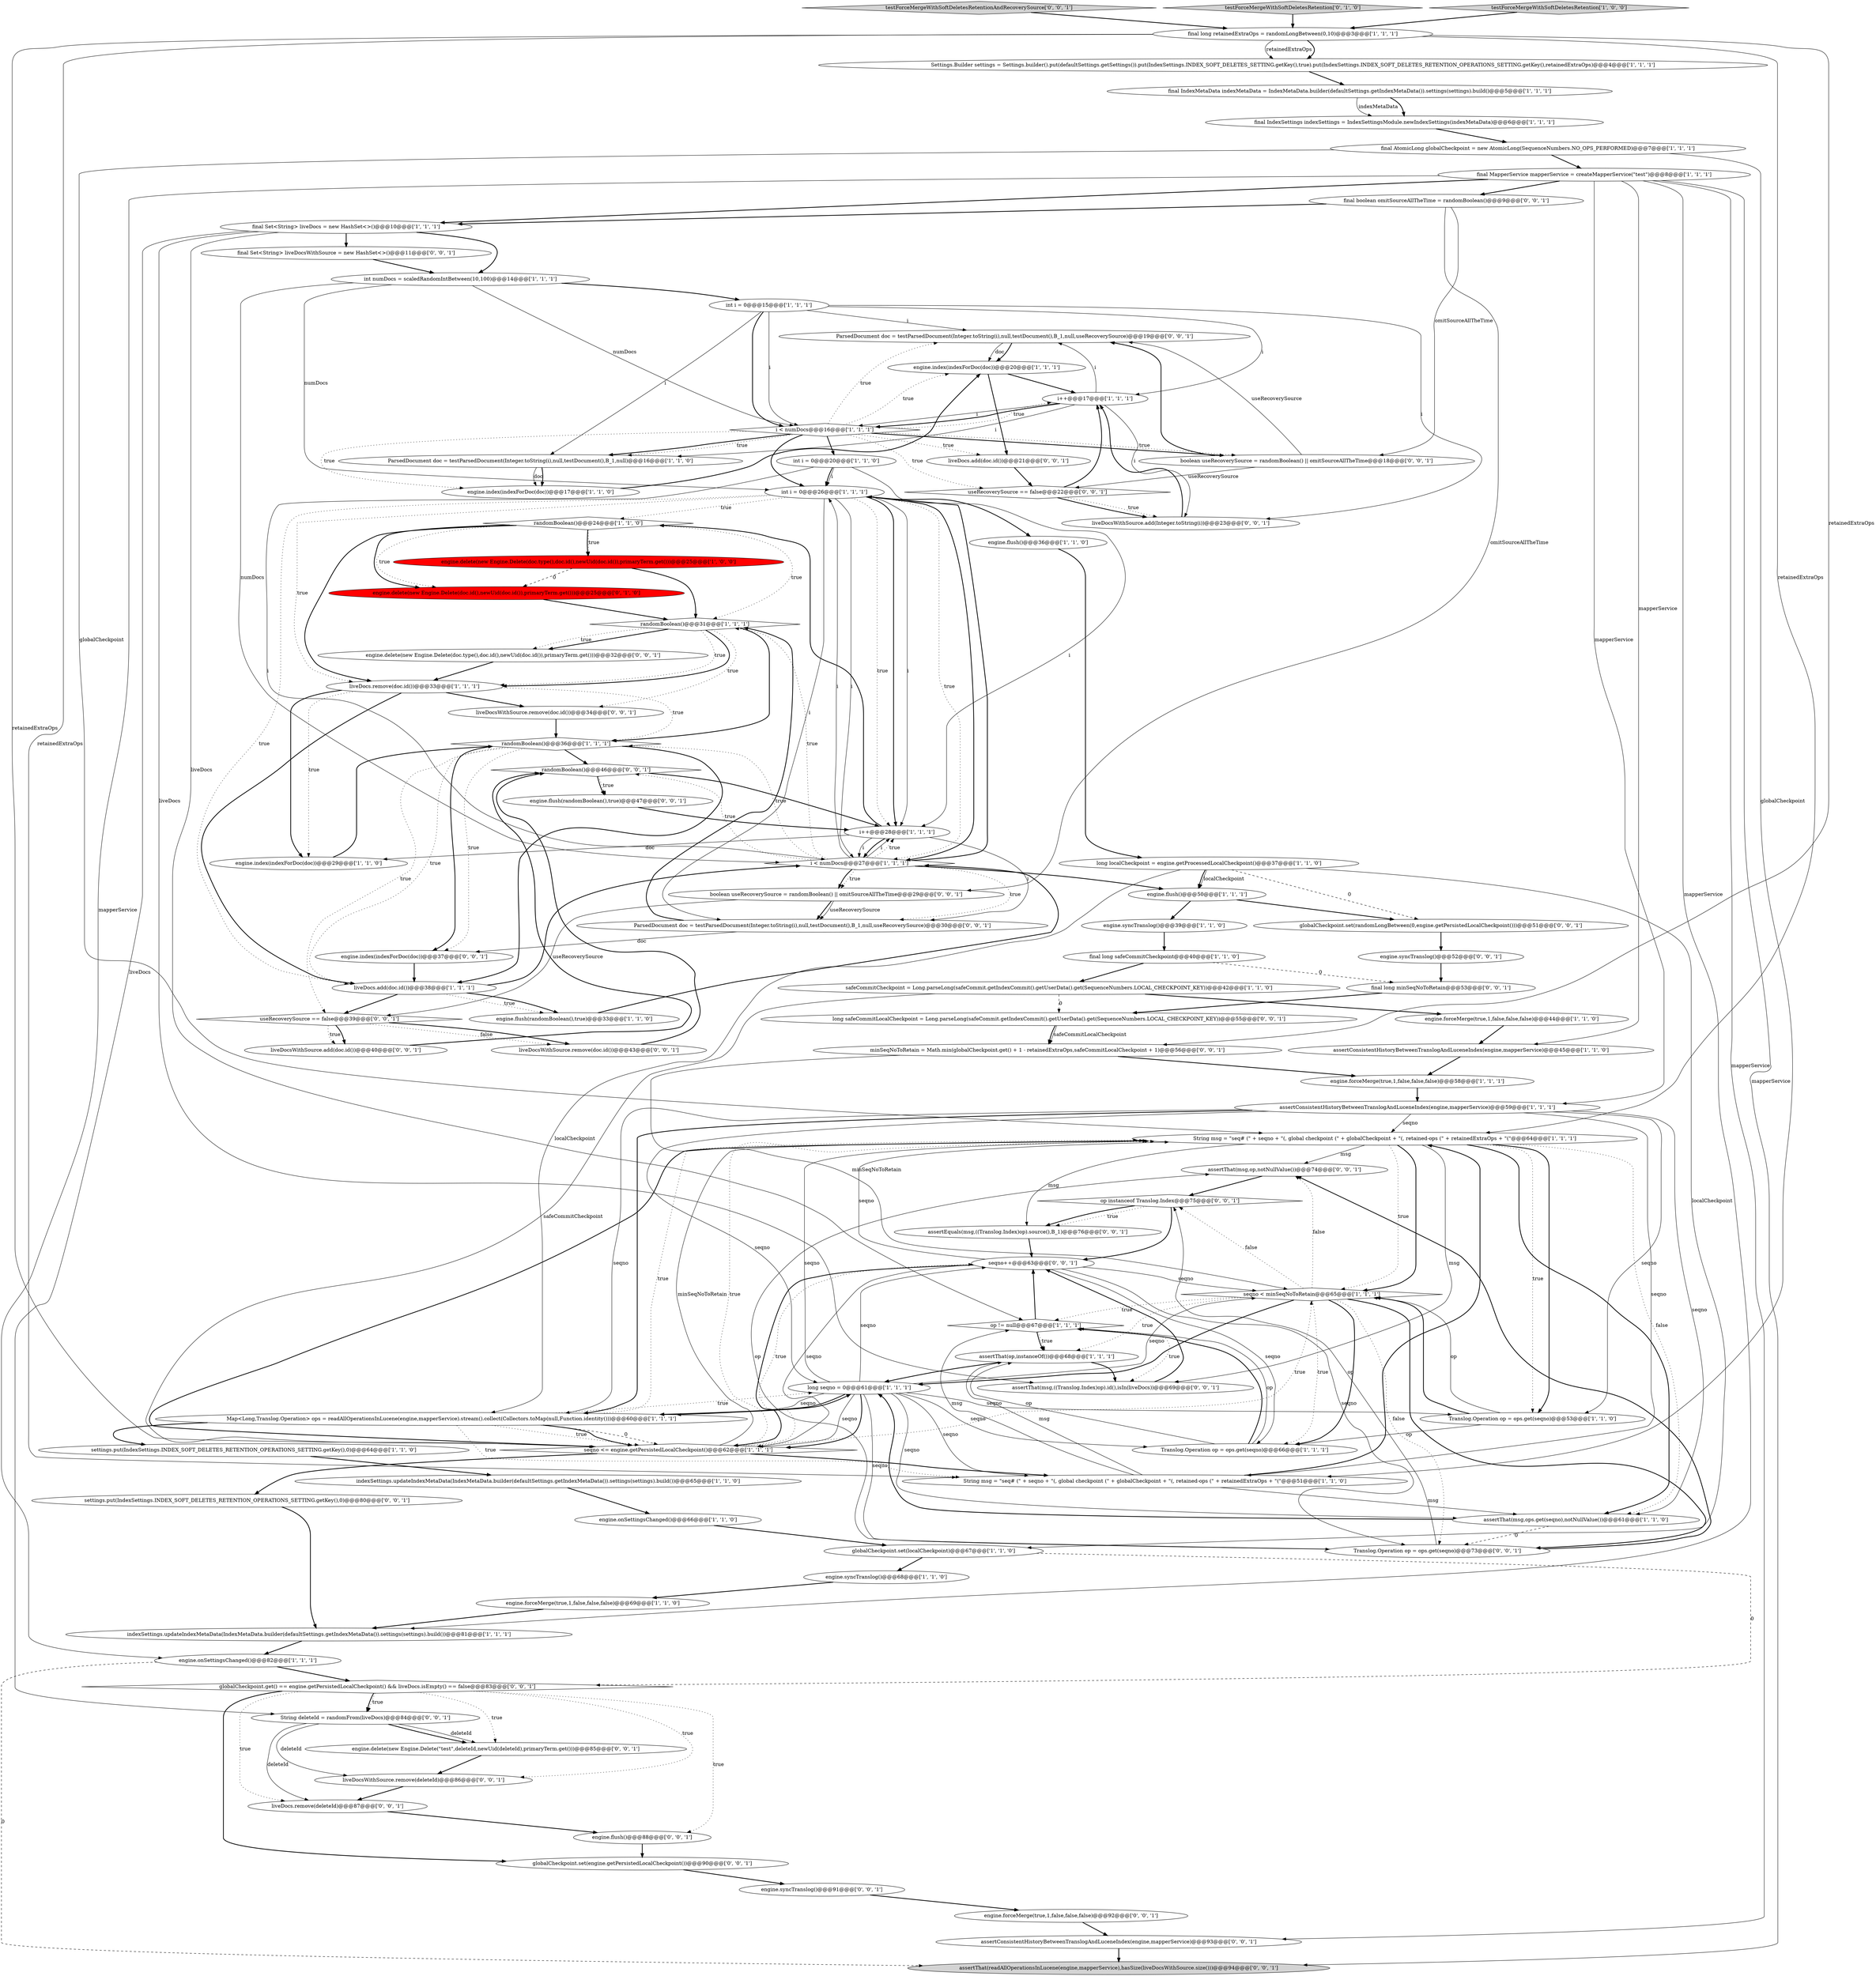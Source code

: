 digraph {
36 [style = filled, label = "int i = 0@@@15@@@['1', '1', '1']", fillcolor = white, shape = ellipse image = "AAA0AAABBB1BBB"];
38 [style = filled, label = "engine.syncTranslog()@@@68@@@['1', '1', '0']", fillcolor = white, shape = ellipse image = "AAA0AAABBB1BBB"];
96 [style = filled, label = "op instanceof Translog.Index@@@75@@@['0', '0', '1']", fillcolor = white, shape = diamond image = "AAA0AAABBB3BBB"];
0 [style = filled, label = "indexSettings.updateIndexMetaData(IndexMetaData.builder(defaultSettings.getIndexMetaData()).settings(settings).build())@@@65@@@['1', '1', '0']", fillcolor = white, shape = ellipse image = "AAA0AAABBB1BBB"];
42 [style = filled, label = "indexSettings.updateIndexMetaData(IndexMetaData.builder(defaultSettings.getIndexMetaData()).settings(settings).build())@@@81@@@['1', '1', '1']", fillcolor = white, shape = ellipse image = "AAA0AAABBB1BBB"];
25 [style = filled, label = "String msg = \"seq# (\" + seqno + \"(, global checkpoint (\" + globalCheckpoint + \"(, retained-ops (\" + retainedExtraOps + \"(\"@@@64@@@['1', '1', '1']", fillcolor = white, shape = ellipse image = "AAA0AAABBB1BBB"];
59 [style = filled, label = "settings.put(IndexSettings.INDEX_SOFT_DELETES_RETENTION_OPERATIONS_SETTING.getKey(),0)@@@80@@@['0', '0', '1']", fillcolor = white, shape = ellipse image = "AAA0AAABBB3BBB"];
58 [style = filled, label = "globalCheckpoint.get() == engine.getPersistedLocalCheckpoint() && liveDocs.isEmpty() == false@@@83@@@['0', '0', '1']", fillcolor = white, shape = diamond image = "AAA0AAABBB3BBB"];
84 [style = filled, label = "ParsedDocument doc = testParsedDocument(Integer.toString(i),null,testDocument(),B_1,null,useRecoverySource)@@@19@@@['0', '0', '1']", fillcolor = white, shape = ellipse image = "AAA0AAABBB3BBB"];
30 [style = filled, label = "engine.flush(randomBoolean(),true)@@@33@@@['1', '1', '0']", fillcolor = white, shape = ellipse image = "AAA0AAABBB1BBB"];
95 [style = filled, label = "testForceMergeWithSoftDeletesRetentionAndRecoverySource['0', '0', '1']", fillcolor = lightgray, shape = diamond image = "AAA0AAABBB3BBB"];
97 [style = filled, label = "engine.forceMerge(true,1,false,false,false)@@@92@@@['0', '0', '1']", fillcolor = white, shape = ellipse image = "AAA0AAABBB3BBB"];
31 [style = filled, label = "engine.onSettingsChanged()@@@66@@@['1', '1', '0']", fillcolor = white, shape = ellipse image = "AAA0AAABBB1BBB"];
3 [style = filled, label = "long seqno = 0@@@61@@@['1', '1', '1']", fillcolor = white, shape = ellipse image = "AAA0AAABBB1BBB"];
73 [style = filled, label = "liveDocsWithSource.remove(doc.id())@@@34@@@['0', '0', '1']", fillcolor = white, shape = ellipse image = "AAA0AAABBB3BBB"];
7 [style = filled, label = "long localCheckpoint = engine.getProcessedLocalCheckpoint()@@@37@@@['1', '1', '0']", fillcolor = white, shape = ellipse image = "AAA0AAABBB1BBB"];
41 [style = filled, label = "Translog.Operation op = ops.get(seqno)@@@66@@@['1', '1', '1']", fillcolor = white, shape = ellipse image = "AAA0AAABBB1BBB"];
52 [style = filled, label = "randomBoolean()@@@24@@@['1', '1', '0']", fillcolor = white, shape = diamond image = "AAA0AAABBB1BBB"];
55 [style = filled, label = "engine.flush()@@@50@@@['1', '1', '1']", fillcolor = white, shape = ellipse image = "AAA0AAABBB1BBB"];
57 [style = filled, label = "testForceMergeWithSoftDeletesRetention['0', '1', '0']", fillcolor = lightgray, shape = diamond image = "AAA0AAABBB2BBB"];
81 [style = filled, label = "globalCheckpoint.set(randomLongBetween(0,engine.getPersistedLocalCheckpoint()))@@@51@@@['0', '0', '1']", fillcolor = white, shape = ellipse image = "AAA0AAABBB3BBB"];
37 [style = filled, label = "final long safeCommitCheckpoint@@@40@@@['1', '1', '0']", fillcolor = white, shape = ellipse image = "AAA0AAABBB1BBB"];
34 [style = filled, label = "engine.syncTranslog()@@@39@@@['1', '1', '0']", fillcolor = white, shape = ellipse image = "AAA0AAABBB1BBB"];
60 [style = filled, label = "ParsedDocument doc = testParsedDocument(Integer.toString(i),null,testDocument(),B_1,null,useRecoverySource)@@@30@@@['0', '0', '1']", fillcolor = white, shape = ellipse image = "AAA0AAABBB3BBB"];
85 [style = filled, label = "randomBoolean()@@@46@@@['0', '0', '1']", fillcolor = white, shape = diamond image = "AAA0AAABBB3BBB"];
88 [style = filled, label = "engine.flush()@@@88@@@['0', '0', '1']", fillcolor = white, shape = ellipse image = "AAA0AAABBB3BBB"];
72 [style = filled, label = "assertThat(msg,op,notNullValue())@@@74@@@['0', '0', '1']", fillcolor = white, shape = ellipse image = "AAA0AAABBB3BBB"];
92 [style = filled, label = "liveDocsWithSource.remove(deleteId)@@@86@@@['0', '0', '1']", fillcolor = white, shape = ellipse image = "AAA0AAABBB3BBB"];
74 [style = filled, label = "engine.syncTranslog()@@@91@@@['0', '0', '1']", fillcolor = white, shape = ellipse image = "AAA0AAABBB3BBB"];
32 [style = filled, label = "engine.forceMerge(true,1,false,false,false)@@@69@@@['1', '1', '0']", fillcolor = white, shape = ellipse image = "AAA0AAABBB1BBB"];
6 [style = filled, label = "engine.index(indexForDoc(doc))@@@20@@@['1', '1', '1']", fillcolor = white, shape = ellipse image = "AAA0AAABBB1BBB"];
27 [style = filled, label = "assertThat(msg,ops.get(seqno),notNullValue())@@@61@@@['1', '1', '0']", fillcolor = white, shape = ellipse image = "AAA0AAABBB1BBB"];
5 [style = filled, label = "i++@@@17@@@['1', '1', '1']", fillcolor = white, shape = ellipse image = "AAA0AAABBB1BBB"];
61 [style = filled, label = "liveDocsWithSource.remove(doc.id())@@@43@@@['0', '0', '1']", fillcolor = white, shape = ellipse image = "AAA0AAABBB3BBB"];
2 [style = filled, label = "seqno <= engine.getPersistedLocalCheckpoint()@@@62@@@['1', '1', '1']", fillcolor = white, shape = diamond image = "AAA0AAABBB1BBB"];
75 [style = filled, label = "assertEquals(msg,((Translog.Index)op).source(),B_1)@@@76@@@['0', '0', '1']", fillcolor = white, shape = ellipse image = "AAA0AAABBB3BBB"];
26 [style = filled, label = "globalCheckpoint.set(localCheckpoint)@@@67@@@['1', '1', '0']", fillcolor = white, shape = ellipse image = "AAA0AAABBB1BBB"];
94 [style = filled, label = "seqno++@@@63@@@['0', '0', '1']", fillcolor = white, shape = ellipse image = "AAA0AAABBB3BBB"];
28 [style = filled, label = "safeCommitCheckpoint = Long.parseLong(safeCommit.getIndexCommit().getUserData().get(SequenceNumbers.LOCAL_CHECKPOINT_KEY))@@@42@@@['1', '1', '0']", fillcolor = white, shape = ellipse image = "AAA0AAABBB1BBB"];
78 [style = filled, label = "engine.delete(new Engine.Delete(doc.type(),doc.id(),newUid(doc.id()),primaryTerm.get()))@@@32@@@['0', '0', '1']", fillcolor = white, shape = ellipse image = "AAA0AAABBB3BBB"];
47 [style = filled, label = "assertThat(op,instanceOf())@@@68@@@['1', '1', '1']", fillcolor = white, shape = ellipse image = "AAA0AAABBB1BBB"];
80 [style = filled, label = "liveDocs.remove(deleteId)@@@87@@@['0', '0', '1']", fillcolor = white, shape = ellipse image = "AAA0AAABBB3BBB"];
48 [style = filled, label = "Translog.Operation op = ops.get(seqno)@@@53@@@['1', '1', '0']", fillcolor = white, shape = ellipse image = "AAA0AAABBB1BBB"];
64 [style = filled, label = "liveDocsWithSource.add(Integer.toString(i))@@@23@@@['0', '0', '1']", fillcolor = white, shape = ellipse image = "AAA0AAABBB3BBB"];
91 [style = filled, label = "engine.index(indexForDoc(doc))@@@37@@@['0', '0', '1']", fillcolor = white, shape = ellipse image = "AAA0AAABBB3BBB"];
71 [style = filled, label = "Translog.Operation op = ops.get(seqno)@@@73@@@['0', '0', '1']", fillcolor = white, shape = ellipse image = "AAA0AAABBB3BBB"];
20 [style = filled, label = "final IndexSettings indexSettings = IndexSettingsModule.newIndexSettings(indexMetaData)@@@6@@@['1', '1', '1']", fillcolor = white, shape = ellipse image = "AAA0AAABBB1BBB"];
33 [style = filled, label = "final MapperService mapperService = createMapperService(\"test\")@@@8@@@['1', '1', '1']", fillcolor = white, shape = ellipse image = "AAA0AAABBB1BBB"];
89 [style = filled, label = "final boolean omitSourceAllTheTime = randomBoolean()@@@9@@@['0', '0', '1']", fillcolor = white, shape = ellipse image = "AAA0AAABBB3BBB"];
68 [style = filled, label = "engine.syncTranslog()@@@52@@@['0', '0', '1']", fillcolor = white, shape = ellipse image = "AAA0AAABBB3BBB"];
79 [style = filled, label = "assertThat(readAllOperationsInLucene(engine,mapperService),hasSize(liveDocsWithSource.size()))@@@94@@@['0', '0', '1']", fillcolor = lightgray, shape = ellipse image = "AAA0AAABBB3BBB"];
1 [style = filled, label = "assertConsistentHistoryBetweenTranslogAndLuceneIndex(engine,mapperService)@@@45@@@['1', '1', '0']", fillcolor = white, shape = ellipse image = "AAA0AAABBB1BBB"];
22 [style = filled, label = "engine.delete(new Engine.Delete(doc.type(),doc.id(),newUid(doc.id()),primaryTerm.get()))@@@25@@@['1', '0', '0']", fillcolor = red, shape = ellipse image = "AAA1AAABBB1BBB"];
46 [style = filled, label = "liveDocs.add(doc.id())@@@38@@@['1', '1', '1']", fillcolor = white, shape = ellipse image = "AAA0AAABBB1BBB"];
21 [style = filled, label = "engine.forceMerge(true,1,false,false,false)@@@58@@@['1', '1', '1']", fillcolor = white, shape = ellipse image = "AAA0AAABBB1BBB"];
65 [style = filled, label = "engine.delete(new Engine.Delete(\"test\",deleteId,newUid(deleteId),primaryTerm.get()))@@@85@@@['0', '0', '1']", fillcolor = white, shape = ellipse image = "AAA0AAABBB3BBB"];
12 [style = filled, label = "op != null@@@67@@@['1', '1', '1']", fillcolor = white, shape = diamond image = "AAA0AAABBB1BBB"];
69 [style = filled, label = "final long minSeqNoToRetain@@@53@@@['0', '0', '1']", fillcolor = white, shape = ellipse image = "AAA0AAABBB3BBB"];
4 [style = filled, label = "testForceMergeWithSoftDeletesRetention['1', '0', '0']", fillcolor = lightgray, shape = diamond image = "AAA0AAABBB1BBB"];
67 [style = filled, label = "useRecoverySource == false@@@22@@@['0', '0', '1']", fillcolor = white, shape = diamond image = "AAA0AAABBB3BBB"];
17 [style = filled, label = "int i = 0@@@26@@@['1', '1', '1']", fillcolor = white, shape = ellipse image = "AAA0AAABBB1BBB"];
76 [style = filled, label = "engine.flush(randomBoolean(),true)@@@47@@@['0', '0', '1']", fillcolor = white, shape = ellipse image = "AAA0AAABBB3BBB"];
13 [style = filled, label = "settings.put(IndexSettings.INDEX_SOFT_DELETES_RETENTION_OPERATIONS_SETTING.getKey(),0)@@@64@@@['1', '1', '0']", fillcolor = white, shape = ellipse image = "AAA0AAABBB1BBB"];
82 [style = filled, label = "String deleteId = randomFrom(liveDocs)@@@84@@@['0', '0', '1']", fillcolor = white, shape = ellipse image = "AAA0AAABBB3BBB"];
45 [style = filled, label = "engine.index(indexForDoc(doc))@@@17@@@['1', '1', '0']", fillcolor = white, shape = ellipse image = "AAA0AAABBB1BBB"];
50 [style = filled, label = "final long retainedExtraOps = randomLongBetween(0,10)@@@3@@@['1', '1', '1']", fillcolor = white, shape = ellipse image = "AAA0AAABBB1BBB"];
83 [style = filled, label = "boolean useRecoverySource = randomBoolean() || omitSourceAllTheTime@@@29@@@['0', '0', '1']", fillcolor = white, shape = ellipse image = "AAA0AAABBB3BBB"];
51 [style = filled, label = "i++@@@28@@@['1', '1', '1']", fillcolor = white, shape = ellipse image = "AAA0AAABBB1BBB"];
24 [style = filled, label = "int i = 0@@@20@@@['1', '1', '0']", fillcolor = white, shape = ellipse image = "AAA0AAABBB1BBB"];
23 [style = filled, label = "randomBoolean()@@@31@@@['1', '1', '1']", fillcolor = white, shape = diamond image = "AAA0AAABBB1BBB"];
15 [style = filled, label = "engine.onSettingsChanged()@@@82@@@['1', '1', '1']", fillcolor = white, shape = ellipse image = "AAA0AAABBB1BBB"];
86 [style = filled, label = "globalCheckpoint.set(engine.getPersistedLocalCheckpoint())@@@90@@@['0', '0', '1']", fillcolor = white, shape = ellipse image = "AAA0AAABBB3BBB"];
35 [style = filled, label = "final IndexMetaData indexMetaData = IndexMetaData.builder(defaultSettings.getIndexMetaData()).settings(settings).build()@@@5@@@['1', '1', '1']", fillcolor = white, shape = ellipse image = "AAA0AAABBB1BBB"];
44 [style = filled, label = "ParsedDocument doc = testParsedDocument(Integer.toString(i),null,testDocument(),B_1,null)@@@16@@@['1', '1', '0']", fillcolor = white, shape = ellipse image = "AAA0AAABBB1BBB"];
49 [style = filled, label = "assertConsistentHistoryBetweenTranslogAndLuceneIndex(engine,mapperService)@@@59@@@['1', '1', '1']", fillcolor = white, shape = ellipse image = "AAA0AAABBB1BBB"];
77 [style = filled, label = "assertThat(msg,((Translog.Index)op).id(),isIn(liveDocs))@@@69@@@['0', '0', '1']", fillcolor = white, shape = ellipse image = "AAA0AAABBB3BBB"];
66 [style = filled, label = "boolean useRecoverySource = randomBoolean() || omitSourceAllTheTime@@@18@@@['0', '0', '1']", fillcolor = white, shape = ellipse image = "AAA0AAABBB3BBB"];
53 [style = filled, label = "engine.forceMerge(true,1,false,false,false)@@@44@@@['1', '1', '0']", fillcolor = white, shape = ellipse image = "AAA0AAABBB1BBB"];
14 [style = filled, label = "Map<Long,Translog.Operation> ops = readAllOperationsInLucene(engine,mapperService).stream().collect(Collectors.toMap(null,Function.identity()))@@@60@@@['1', '1', '1']", fillcolor = white, shape = ellipse image = "AAA0AAABBB1BBB"];
11 [style = filled, label = "engine.index(indexForDoc(doc))@@@29@@@['1', '1', '0']", fillcolor = white, shape = ellipse image = "AAA0AAABBB1BBB"];
54 [style = filled, label = "i < numDocs@@@16@@@['1', '1', '1']", fillcolor = white, shape = diamond image = "AAA0AAABBB1BBB"];
87 [style = filled, label = "assertConsistentHistoryBetweenTranslogAndLuceneIndex(engine,mapperService)@@@93@@@['0', '0', '1']", fillcolor = white, shape = ellipse image = "AAA0AAABBB3BBB"];
40 [style = filled, label = "liveDocs.remove(doc.id())@@@33@@@['1', '1', '1']", fillcolor = white, shape = ellipse image = "AAA0AAABBB1BBB"];
8 [style = filled, label = "i < numDocs@@@27@@@['1', '1', '1']", fillcolor = white, shape = diamond image = "AAA0AAABBB1BBB"];
10 [style = filled, label = "String msg = \"seq# (\" + seqno + \"(, global checkpoint (\" + globalCheckpoint + \"(, retained-ops (\" + retainedExtraOps + \"(\"@@@51@@@['1', '1', '0']", fillcolor = white, shape = ellipse image = "AAA0AAABBB1BBB"];
98 [style = filled, label = "long safeCommitLocalCheckpoint = Long.parseLong(safeCommit.getIndexCommit().getUserData().get(SequenceNumbers.LOCAL_CHECKPOINT_KEY))@@@55@@@['0', '0', '1']", fillcolor = white, shape = ellipse image = "AAA0AAABBB3BBB"];
29 [style = filled, label = "randomBoolean()@@@36@@@['1', '1', '1']", fillcolor = white, shape = diamond image = "AAA0AAABBB1BBB"];
39 [style = filled, label = "Settings.Builder settings = Settings.builder().put(defaultSettings.getSettings()).put(IndexSettings.INDEX_SOFT_DELETES_SETTING.getKey(),true).put(IndexSettings.INDEX_SOFT_DELETES_RETENTION_OPERATIONS_SETTING.getKey(),retainedExtraOps)@@@4@@@['1', '1', '1']", fillcolor = white, shape = ellipse image = "AAA0AAABBB1BBB"];
90 [style = filled, label = "final Set<String> liveDocsWithSource = new HashSet<>()@@@11@@@['0', '0', '1']", fillcolor = white, shape = ellipse image = "AAA0AAABBB3BBB"];
9 [style = filled, label = "engine.flush()@@@36@@@['1', '1', '0']", fillcolor = white, shape = ellipse image = "AAA0AAABBB1BBB"];
70 [style = filled, label = "useRecoverySource == false@@@39@@@['0', '0', '1']", fillcolor = white, shape = diamond image = "AAA0AAABBB3BBB"];
56 [style = filled, label = "engine.delete(new Engine.Delete(doc.id(),newUid(doc.id()),primaryTerm.get()))@@@25@@@['0', '1', '0']", fillcolor = red, shape = ellipse image = "AAA1AAABBB2BBB"];
19 [style = filled, label = "final AtomicLong globalCheckpoint = new AtomicLong(SequenceNumbers.NO_OPS_PERFORMED)@@@7@@@['1', '1', '1']", fillcolor = white, shape = ellipse image = "AAA0AAABBB1BBB"];
62 [style = filled, label = "minSeqNoToRetain = Math.min(globalCheckpoint.get() + 1 - retainedExtraOps,safeCommitLocalCheckpoint + 1)@@@56@@@['0', '0', '1']", fillcolor = white, shape = ellipse image = "AAA0AAABBB3BBB"];
93 [style = filled, label = "liveDocs.add(doc.id())@@@21@@@['0', '0', '1']", fillcolor = white, shape = ellipse image = "AAA0AAABBB3BBB"];
18 [style = filled, label = "int numDocs = scaledRandomIntBetween(10,100)@@@14@@@['1', '1', '1']", fillcolor = white, shape = ellipse image = "AAA0AAABBB1BBB"];
16 [style = filled, label = "final Set<String> liveDocs = new HashSet<>()@@@10@@@['1', '1', '1']", fillcolor = white, shape = ellipse image = "AAA0AAABBB1BBB"];
43 [style = filled, label = "seqno < minSeqNoToRetain@@@65@@@['1', '1', '1']", fillcolor = white, shape = diamond image = "AAA0AAABBB1BBB"];
63 [style = filled, label = "liveDocsWithSource.add(doc.id())@@@40@@@['0', '0', '1']", fillcolor = white, shape = ellipse image = "AAA0AAABBB3BBB"];
14->2 [style = dashed, label="0"];
14->3 [style = bold, label=""];
89->83 [style = solid, label="omitSourceAllTheTime"];
88->86 [style = bold, label=""];
43->96 [style = dotted, label="false"];
70->61 [style = dotted, label="false"];
71->96 [style = solid, label="op"];
92->80 [style = bold, label=""];
37->28 [style = bold, label=""];
76->51 [style = bold, label=""];
68->69 [style = bold, label=""];
96->75 [style = dotted, label="true"];
17->52 [style = dotted, label="true"];
58->82 [style = dotted, label="true"];
49->10 [style = solid, label="seqno"];
16->90 [style = bold, label=""];
17->9 [style = bold, label=""];
49->14 [style = bold, label=""];
36->64 [style = solid, label="i"];
71->72 [style = solid, label="op"];
82->92 [style = solid, label="deleteId"];
3->43 [style = solid, label="seqno"];
43->71 [style = dotted, label="false"];
3->14 [style = solid, label="seqno"];
55->81 [style = bold, label=""];
11->29 [style = bold, label=""];
12->77 [style = dotted, label="true"];
58->92 [style = dotted, label="true"];
44->45 [style = solid, label="doc"];
25->75 [style = solid, label="msg"];
25->43 [style = bold, label=""];
94->41 [style = solid, label="seqno"];
6->93 [style = bold, label=""];
12->94 [style = bold, label=""];
17->8 [style = solid, label="i"];
25->48 [style = bold, label=""];
9->7 [style = bold, label=""];
75->94 [style = bold, label=""];
73->29 [style = bold, label=""];
18->54 [style = solid, label="numDocs"];
28->2 [style = solid, label="safeCommitCheckpoint"];
54->5 [style = dotted, label="true"];
49->48 [style = solid, label="seqno"];
2->25 [style = dotted, label="true"];
23->29 [style = bold, label=""];
82->65 [style = bold, label=""];
12->47 [style = bold, label=""];
17->8 [style = dotted, label="true"];
24->51 [style = solid, label="i"];
43->3 [style = bold, label=""];
40->11 [style = bold, label=""];
33->15 [style = solid, label="mapperService"];
52->22 [style = dotted, label="true"];
70->63 [style = dotted, label="true"];
19->10 [style = solid, label="globalCheckpoint"];
45->6 [style = bold, label=""];
48->43 [style = bold, label=""];
1->21 [style = bold, label=""];
26->58 [style = dashed, label="0"];
29->46 [style = bold, label=""];
17->46 [style = dotted, label="true"];
24->17 [style = bold, label=""];
64->5 [style = bold, label=""];
16->77 [style = solid, label="liveDocs"];
10->12 [style = solid, label="msg"];
2->59 [style = bold, label=""];
14->3 [style = dotted, label="true"];
55->34 [style = bold, label=""];
15->79 [style = dashed, label="0"];
30->8 [style = bold, label=""];
85->76 [style = dotted, label="true"];
16->82 [style = solid, label="liveDocs"];
58->88 [style = dotted, label="true"];
2->25 [style = bold, label=""];
2->25 [style = solid, label="minSeqNoToRetain"];
3->27 [style = solid, label="seqno"];
3->41 [style = solid, label="seqno"];
46->30 [style = dotted, label="true"];
42->15 [style = bold, label=""];
54->45 [style = dotted, label="true"];
60->23 [style = bold, label=""];
59->42 [style = bold, label=""];
2->94 [style = dotted, label="true"];
96->75 [style = bold, label=""];
14->2 [style = dotted, label="true"];
54->84 [style = dotted, label="true"];
33->16 [style = bold, label=""];
43->12 [style = dotted, label="true"];
66->67 [style = solid, label="useRecoverySource"];
67->64 [style = bold, label=""];
60->91 [style = solid, label="doc"];
29->91 [style = bold, label=""];
37->69 [style = dashed, label="0"];
3->48 [style = solid, label="seqno"];
35->20 [style = bold, label=""];
54->6 [style = dotted, label="true"];
29->85 [style = bold, label=""];
83->60 [style = bold, label=""];
51->60 [style = solid, label="i"];
3->94 [style = solid, label="seqno"];
54->67 [style = dotted, label="true"];
54->17 [style = bold, label=""];
25->48 [style = dotted, label="true"];
8->23 [style = dotted, label="true"];
54->66 [style = bold, label=""];
24->8 [style = solid, label="i"];
8->83 [style = dotted, label="true"];
50->10 [style = solid, label="retainedExtraOps"];
7->55 [style = bold, label=""];
78->40 [style = bold, label=""];
22->23 [style = bold, label=""];
50->39 [style = bold, label=""];
62->43 [style = solid, label="minSeqNoToRetain"];
50->39 [style = solid, label="retainedExtraOps"];
8->83 [style = bold, label=""];
38->32 [style = bold, label=""];
5->54 [style = solid, label="i"];
17->51 [style = bold, label=""];
40->29 [style = dotted, label="true"];
23->40 [style = dotted, label="true"];
8->17 [style = bold, label=""];
25->27 [style = bold, label=""];
86->74 [style = bold, label=""];
12->47 [style = dotted, label="true"];
63->85 [style = bold, label=""];
98->62 [style = solid, label="safeCommitLocalCheckpoint"];
3->2 [style = bold, label=""];
10->25 [style = bold, label=""];
81->68 [style = bold, label=""];
54->44 [style = bold, label=""];
36->44 [style = solid, label="i"];
39->35 [style = bold, label=""];
14->25 [style = dotted, label="true"];
56->23 [style = bold, label=""];
69->98 [style = bold, label=""];
98->62 [style = bold, label=""];
80->88 [style = bold, label=""];
33->1 [style = solid, label="mapperService"];
25->72 [style = solid, label="msg"];
8->29 [style = dotted, label="true"];
82->65 [style = solid, label="deleteId"];
83->70 [style = solid, label="useRecoverySource"];
8->51 [style = solid, label="i"];
8->55 [style = bold, label=""];
87->79 [style = bold, label=""];
20->19 [style = bold, label=""];
72->96 [style = bold, label=""];
44->45 [style = bold, label=""];
32->42 [style = bold, label=""];
43->47 [style = dotted, label="true"];
89->66 [style = solid, label="omitSourceAllTheTime"];
23->73 [style = dotted, label="true"];
0->31 [style = bold, label=""];
24->17 [style = solid, label="i"];
13->0 [style = bold, label=""];
65->92 [style = bold, label=""];
19->33 [style = bold, label=""];
70->61 [style = bold, label=""];
17->8 [style = bold, label=""];
16->18 [style = bold, label=""];
94->25 [style = solid, label="seqno"];
47->3 [style = bold, label=""];
33->42 [style = solid, label="mapperService"];
17->51 [style = solid, label="i"];
83->60 [style = solid, label="useRecoverySource"];
90->18 [style = bold, label=""];
15->58 [style = bold, label=""];
77->94 [style = bold, label=""];
51->11 [style = solid, label="doc"];
49->27 [style = solid, label="seqno"];
89->16 [style = bold, label=""];
54->44 [style = dotted, label="true"];
33->79 [style = solid, label="mapperService"];
96->94 [style = bold, label=""];
25->27 [style = dotted, label="false"];
28->98 [style = dashed, label="0"];
52->56 [style = dotted, label="true"];
54->93 [style = dotted, label="true"];
18->17 [style = solid, label="numDocs"];
36->84 [style = solid, label="i"];
51->52 [style = bold, label=""];
8->51 [style = dotted, label="true"];
52->22 [style = bold, label=""];
18->8 [style = solid, label="numDocs"];
2->10 [style = bold, label=""];
51->8 [style = solid, label="i"];
47->77 [style = bold, label=""];
7->26 [style = solid, label="localCheckpoint"];
27->71 [style = dashed, label="0"];
46->70 [style = bold, label=""];
71->72 [style = bold, label=""];
66->84 [style = solid, label="useRecoverySource"];
6->5 [style = bold, label=""];
54->24 [style = bold, label=""];
31->26 [style = bold, label=""];
17->60 [style = solid, label="i"];
58->65 [style = dotted, label="true"];
46->30 [style = bold, label=""];
84->6 [style = solid, label="doc"];
85->51 [style = bold, label=""];
3->25 [style = solid, label="seqno"];
22->56 [style = dashed, label="0"];
19->25 [style = solid, label="globalCheckpoint"];
52->40 [style = bold, label=""];
66->84 [style = bold, label=""];
33->49 [style = solid, label="mapperService"];
46->8 [style = bold, label=""];
49->3 [style = solid, label="seqno"];
62->21 [style = bold, label=""];
43->72 [style = dotted, label="false"];
10->47 [style = solid, label="msg"];
43->41 [style = bold, label=""];
21->49 [style = bold, label=""];
53->1 [style = bold, label=""];
25->43 [style = dotted, label="true"];
14->2 [style = bold, label=""];
52->23 [style = dotted, label="true"];
41->12 [style = bold, label=""];
14->13 [style = bold, label=""];
7->55 [style = solid, label="localCheckpoint"];
51->8 [style = bold, label=""];
50->25 [style = solid, label="retainedExtraOps"];
4->50 [style = bold, label=""];
23->78 [style = bold, label=""];
95->50 [style = bold, label=""];
8->17 [style = solid, label="i"];
82->80 [style = solid, label="deleteId"];
16->12 [style = solid, label="liveDocs"];
5->64 [style = solid, label="i"];
43->71 [style = bold, label=""];
5->54 [style = bold, label=""];
33->89 [style = bold, label=""];
61->85 [style = bold, label=""];
5->44 [style = solid, label="i"];
57->50 [style = bold, label=""];
28->53 [style = bold, label=""];
41->12 [style = solid, label="op"];
93->67 [style = bold, label=""];
50->2 [style = solid, label="retainedExtraOps"];
97->87 [style = bold, label=""];
67->64 [style = dotted, label="true"];
2->43 [style = dotted, label="true"];
3->14 [style = bold, label=""];
3->2 [style = solid, label="seqno"];
27->3 [style = bold, label=""];
58->80 [style = dotted, label="true"];
7->81 [style = dashed, label="0"];
58->86 [style = bold, label=""];
17->51 [style = dotted, label="true"];
70->63 [style = bold, label=""];
52->56 [style = bold, label=""];
50->62 [style = solid, label="retainedExtraOps"];
8->60 [style = dotted, label="true"];
33->87 [style = solid, label="mapperService"];
18->36 [style = bold, label=""];
23->78 [style = dotted, label="true"];
17->40 [style = dotted, label="true"];
94->2 [style = bold, label=""];
40->73 [style = bold, label=""];
3->10 [style = solid, label="seqno"];
14->10 [style = dotted, label="true"];
74->97 [style = bold, label=""];
5->84 [style = solid, label="i"];
3->71 [style = solid, label="seqno"];
40->46 [style = bold, label=""];
29->91 [style = dotted, label="true"];
29->46 [style = dotted, label="true"];
26->38 [style = bold, label=""];
49->14 [style = solid, label="seqno"];
94->71 [style = solid, label="seqno"];
91->46 [style = bold, label=""];
54->66 [style = dotted, label="true"];
29->70 [style = dotted, label="true"];
34->37 [style = bold, label=""];
40->11 [style = dotted, label="true"];
49->25 [style = solid, label="seqno"];
23->40 [style = bold, label=""];
7->14 [style = solid, label="localCheckpoint"];
84->6 [style = bold, label=""];
36->5 [style = solid, label="i"];
94->2 [style = solid, label="seqno"];
94->43 [style = solid, label="seqno"];
67->5 [style = bold, label=""];
85->76 [style = bold, label=""];
43->41 [style = dotted, label="true"];
36->54 [style = bold, label=""];
8->85 [style = dotted, label="true"];
25->77 [style = solid, label="msg"];
48->41 [style = solid, label="op"];
58->82 [style = bold, label=""];
41->47 [style = solid, label="op"];
35->20 [style = solid, label="indexMetaData"];
36->54 [style = solid, label="i"];
10->27 [style = solid, label="msg"];
48->43 [style = solid, label="op"];
}

